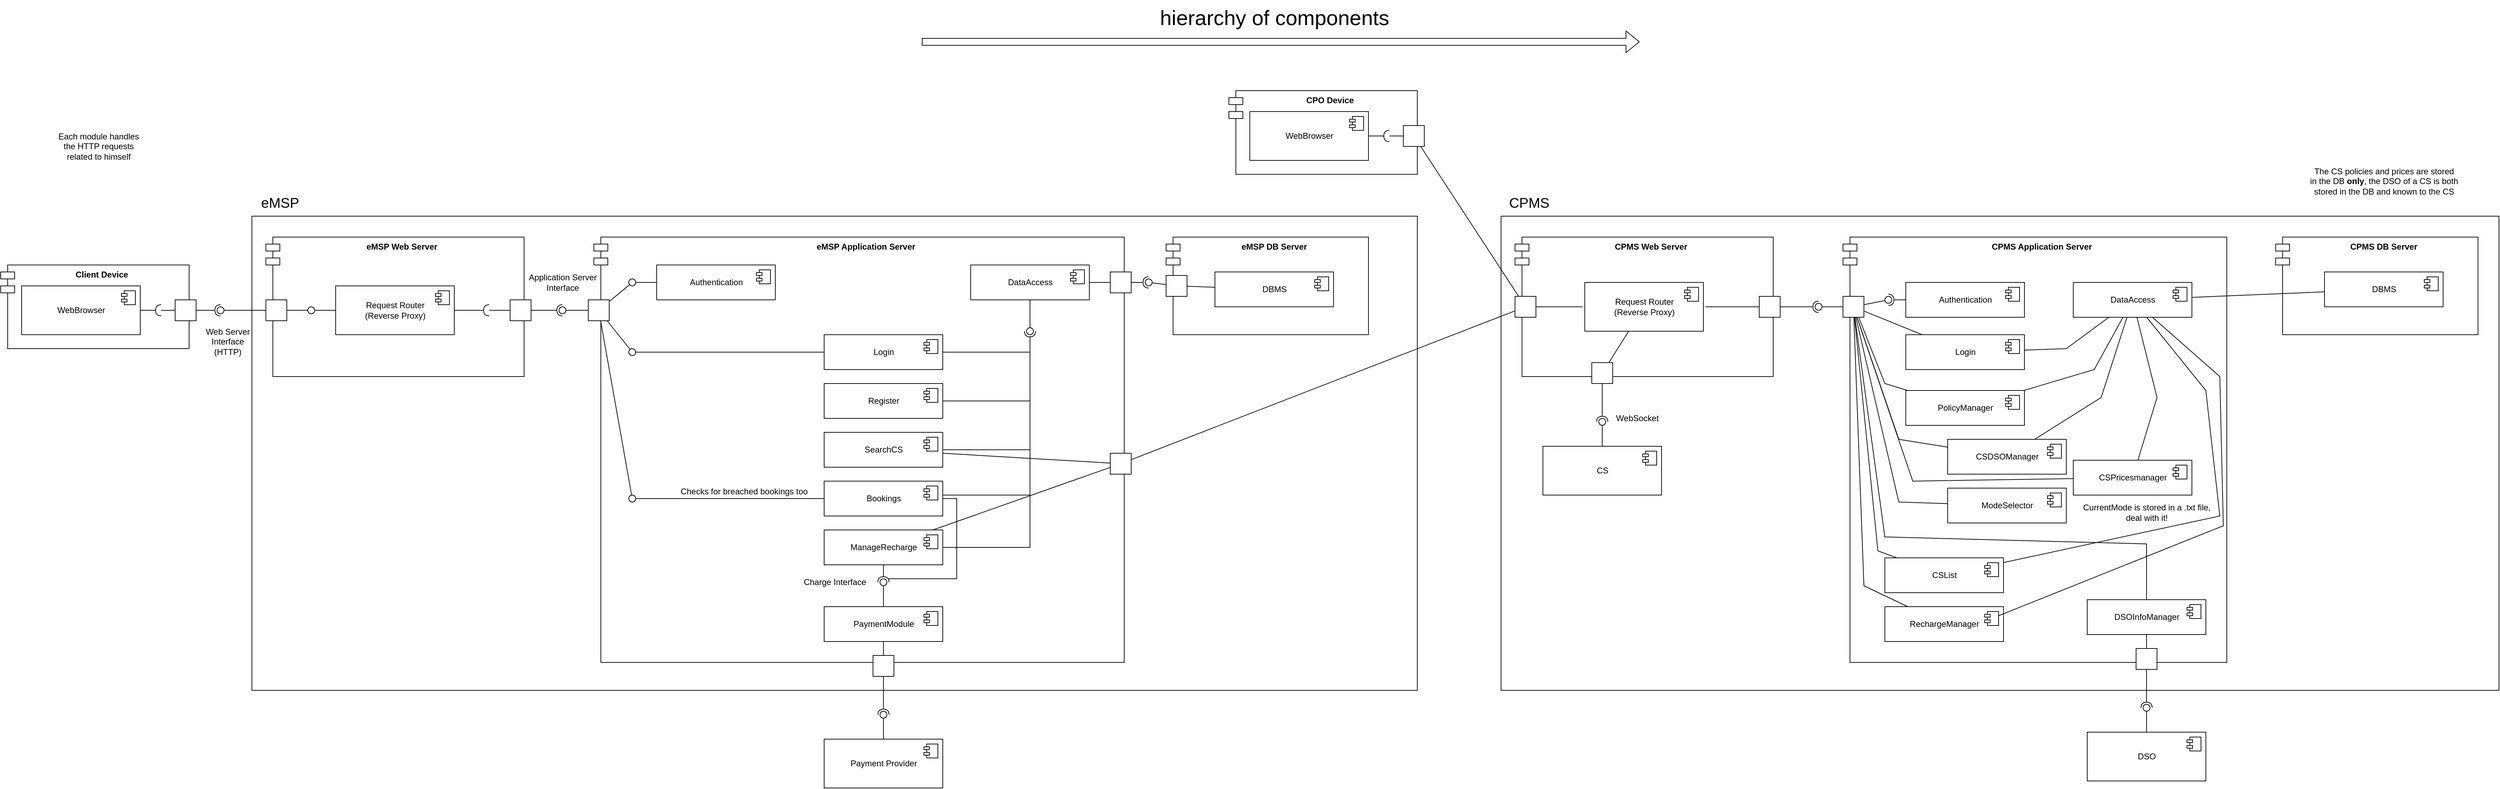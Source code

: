 <mxfile version="20.5.3" type="device"><diagram id="R2lEEEUBdFMjLlhIrx00" name="Page-1"><mxGraphModel dx="5314" dy="4343" grid="1" gridSize="10" guides="1" tooltips="1" connect="1" arrows="1" fold="1" page="1" pageScale="1" pageWidth="1654" pageHeight="1169" math="0" shadow="0" extFonts="Permanent Marker^https://fonts.googleapis.com/css?family=Permanent+Marker"><root><mxCell id="0"/><mxCell id="1" parent="0"/><mxCell id="drErfzKJE85tntGBX4ZN-127" value="Client Device" style="shape=module;align=left;spacingLeft=20;align=center;verticalAlign=top;fontStyle=1" vertex="1" parent="1"><mxGeometry x="-30" y="230" width="270" height="120" as="geometry"/></mxCell><mxCell id="drErfzKJE85tntGBX4ZN-84" value="" style="html=1;fillColor=none;" vertex="1" parent="1"><mxGeometry x="330" y="160" width="1670" height="680" as="geometry"/></mxCell><mxCell id="drErfzKJE85tntGBX4ZN-14" value="eMSP Application Server" style="shape=module;align=left;spacingLeft=20;align=center;verticalAlign=top;fontStyle=1" vertex="1" parent="1"><mxGeometry x="820" y="190" width="760" height="610" as="geometry"/></mxCell><mxCell id="drErfzKJE85tntGBX4ZN-15" value="Authentication" style="html=1;dropTarget=0;" vertex="1" parent="1"><mxGeometry x="910" y="230" width="170" height="50" as="geometry"/></mxCell><mxCell id="drErfzKJE85tntGBX4ZN-16" value="" style="shape=module;jettyWidth=8;jettyHeight=4;" vertex="1" parent="drErfzKJE85tntGBX4ZN-15"><mxGeometry x="1" width="20" height="20" relative="1" as="geometry"><mxPoint x="-27" y="7" as="offset"/></mxGeometry></mxCell><mxCell id="drErfzKJE85tntGBX4ZN-17" value="Login" style="html=1;dropTarget=0;" vertex="1" parent="1"><mxGeometry x="1150" y="330" width="170" height="50" as="geometry"/></mxCell><mxCell id="drErfzKJE85tntGBX4ZN-18" value="" style="shape=module;jettyWidth=8;jettyHeight=4;" vertex="1" parent="drErfzKJE85tntGBX4ZN-17"><mxGeometry x="1" width="20" height="20" relative="1" as="geometry"><mxPoint x="-27" y="7" as="offset"/></mxGeometry></mxCell><mxCell id="drErfzKJE85tntGBX4ZN-144" style="edgeStyle=orthogonalEdgeStyle;rounded=0;orthogonalLoop=1;jettySize=auto;html=1;fontSize=20;endArrow=none;endFill=0;startSize=6;endSize=6;targetPerimeterSpacing=4;" edge="1" parent="1" source="drErfzKJE85tntGBX4ZN-19" target="drErfzKJE85tntGBX4ZN-141"><mxGeometry relative="1" as="geometry"/></mxCell><mxCell id="drErfzKJE85tntGBX4ZN-19" value="Register" style="html=1;dropTarget=0;" vertex="1" parent="1"><mxGeometry x="1150" y="400" width="170" height="50" as="geometry"/></mxCell><mxCell id="drErfzKJE85tntGBX4ZN-20" value="" style="shape=module;jettyWidth=8;jettyHeight=4;" vertex="1" parent="drErfzKJE85tntGBX4ZN-19"><mxGeometry x="1" width="20" height="20" relative="1" as="geometry"><mxPoint x="-27" y="7" as="offset"/></mxGeometry></mxCell><mxCell id="drErfzKJE85tntGBX4ZN-145" style="edgeStyle=orthogonalEdgeStyle;rounded=0;orthogonalLoop=1;jettySize=auto;html=1;fontSize=20;endArrow=none;endFill=0;startSize=6;endSize=6;targetPerimeterSpacing=4;" edge="1" parent="1" source="drErfzKJE85tntGBX4ZN-21" target="drErfzKJE85tntGBX4ZN-141"><mxGeometry relative="1" as="geometry"/></mxCell><mxCell id="drErfzKJE85tntGBX4ZN-233" style="edgeStyle=none;rounded=0;orthogonalLoop=1;jettySize=auto;html=1;fontSize=12;endArrow=none;endFill=0;startSize=6;endSize=6;targetPerimeterSpacing=0;" edge="1" parent="1" source="drErfzKJE85tntGBX4ZN-21" target="drErfzKJE85tntGBX4ZN-232"><mxGeometry relative="1" as="geometry"/></mxCell><mxCell id="drErfzKJE85tntGBX4ZN-21" value="SearchCS" style="html=1;dropTarget=0;" vertex="1" parent="1"><mxGeometry x="1150" y="470" width="170" height="50" as="geometry"/></mxCell><mxCell id="drErfzKJE85tntGBX4ZN-22" value="" style="shape=module;jettyWidth=8;jettyHeight=4;" vertex="1" parent="drErfzKJE85tntGBX4ZN-21"><mxGeometry x="1" width="20" height="20" relative="1" as="geometry"><mxPoint x="-27" y="7" as="offset"/></mxGeometry></mxCell><mxCell id="drErfzKJE85tntGBX4ZN-146" style="edgeStyle=orthogonalEdgeStyle;rounded=0;orthogonalLoop=1;jettySize=auto;html=1;fontSize=20;endArrow=none;endFill=0;startSize=6;endSize=6;targetPerimeterSpacing=4;" edge="1" parent="1" source="drErfzKJE85tntGBX4ZN-23" target="drErfzKJE85tntGBX4ZN-141"><mxGeometry relative="1" as="geometry"><Array as="points"><mxPoint x="1445" y="560"/></Array></mxGeometry></mxCell><mxCell id="drErfzKJE85tntGBX4ZN-23" value="Bookings" style="html=1;dropTarget=0;" vertex="1" parent="1"><mxGeometry x="1150" y="540" width="170" height="50" as="geometry"/></mxCell><mxCell id="drErfzKJE85tntGBX4ZN-24" value="" style="shape=module;jettyWidth=8;jettyHeight=4;" vertex="1" parent="drErfzKJE85tntGBX4ZN-23"><mxGeometry x="1" width="20" height="20" relative="1" as="geometry"><mxPoint x="-27" y="7" as="offset"/></mxGeometry></mxCell><mxCell id="drErfzKJE85tntGBX4ZN-148" style="edgeStyle=orthogonalEdgeStyle;rounded=0;orthogonalLoop=1;jettySize=auto;html=1;fontSize=20;endArrow=none;endFill=0;startSize=6;endSize=6;targetPerimeterSpacing=4;" edge="1" parent="1" source="drErfzKJE85tntGBX4ZN-26" target="drErfzKJE85tntGBX4ZN-141"><mxGeometry relative="1" as="geometry"/></mxCell><mxCell id="drErfzKJE85tntGBX4ZN-234" style="edgeStyle=none;rounded=0;orthogonalLoop=1;jettySize=auto;html=1;fontSize=12;endArrow=none;endFill=0;startSize=6;endSize=6;targetPerimeterSpacing=0;" edge="1" parent="1" source="drErfzKJE85tntGBX4ZN-26" target="drErfzKJE85tntGBX4ZN-232"><mxGeometry relative="1" as="geometry"/></mxCell><mxCell id="drErfzKJE85tntGBX4ZN-26" value="ManageRecharge" style="html=1;dropTarget=0;" vertex="1" parent="1"><mxGeometry x="1150" y="610" width="170" height="50" as="geometry"/></mxCell><mxCell id="drErfzKJE85tntGBX4ZN-27" value="" style="shape=module;jettyWidth=8;jettyHeight=4;" vertex="1" parent="drErfzKJE85tntGBX4ZN-26"><mxGeometry x="1" width="20" height="20" relative="1" as="geometry"><mxPoint x="-27" y="7" as="offset"/></mxGeometry></mxCell><mxCell id="drErfzKJE85tntGBX4ZN-28" value="WebBrowser" style="html=1;dropTarget=0;" vertex="1" parent="1"><mxGeometry y="260" width="170" height="70" as="geometry"/></mxCell><mxCell id="drErfzKJE85tntGBX4ZN-29" value="" style="shape=module;jettyWidth=8;jettyHeight=4;" vertex="1" parent="drErfzKJE85tntGBX4ZN-28"><mxGeometry x="1" width="20" height="20" relative="1" as="geometry"><mxPoint x="-27" y="7" as="offset"/></mxGeometry></mxCell><mxCell id="drErfzKJE85tntGBX4ZN-30" value="&lt;div&gt;Each module handles&lt;/div&gt;&lt;div&gt;the HTTP requests&lt;/div&gt;&lt;div&gt;related to himself&lt;br&gt;&lt;/div&gt;" style="text;html=1;align=center;verticalAlign=middle;resizable=0;points=[];autosize=1;strokeColor=none;fillColor=none;" vertex="1" parent="1"><mxGeometry x="40" y="30" width="140" height="60" as="geometry"/></mxCell><mxCell id="drErfzKJE85tntGBX4ZN-44" value="eMSP Web Server" style="shape=module;align=left;spacingLeft=20;align=center;verticalAlign=top;fontStyle=1" vertex="1" parent="1"><mxGeometry x="350" y="190" width="370" height="200" as="geometry"/></mxCell><mxCell id="drErfzKJE85tntGBX4ZN-45" value="Request Router&lt;br&gt;(Reverse Proxy)" style="html=1;dropTarget=0;" vertex="1" parent="1"><mxGeometry x="450" y="260" width="170" height="70" as="geometry"/></mxCell><mxCell id="drErfzKJE85tntGBX4ZN-46" value="" style="shape=module;jettyWidth=8;jettyHeight=4;" vertex="1" parent="drErfzKJE85tntGBX4ZN-45"><mxGeometry x="1" width="20" height="20" relative="1" as="geometry"><mxPoint x="-27" y="7" as="offset"/></mxGeometry></mxCell><mxCell id="drErfzKJE85tntGBX4ZN-47" value="" style="rounded=0;orthogonalLoop=1;jettySize=auto;html=1;endArrow=none;endFill=0;sketch=0;sourcePerimeterSpacing=0;targetPerimeterSpacing=0;" edge="1" target="drErfzKJE85tntGBX4ZN-49" parent="1" source="drErfzKJE85tntGBX4ZN-50"><mxGeometry relative="1" as="geometry"><mxPoint x="210" y="500" as="sourcePoint"/></mxGeometry></mxCell><mxCell id="drErfzKJE85tntGBX4ZN-48" value="" style="rounded=0;orthogonalLoop=1;jettySize=auto;html=1;endArrow=halfCircle;endFill=0;entryX=0.5;entryY=0.5;endSize=6;strokeWidth=1;sketch=0;startArrow=none;" edge="1" target="drErfzKJE85tntGBX4ZN-49" parent="1" source="drErfzKJE85tntGBX4ZN-128"><mxGeometry relative="1" as="geometry"><mxPoint x="670" y="555" as="sourcePoint"/></mxGeometry></mxCell><mxCell id="drErfzKJE85tntGBX4ZN-49" value="" style="ellipse;whiteSpace=wrap;html=1;align=center;aspect=fixed;resizable=0;points=[];outlineConnect=0;sketch=0;" vertex="1" parent="1"><mxGeometry x="280" y="290" width="10" height="10" as="geometry"/></mxCell><mxCell id="drErfzKJE85tntGBX4ZN-201" style="edgeStyle=none;rounded=0;orthogonalLoop=1;jettySize=auto;html=1;fontSize=20;endArrow=none;endFill=0;startSize=6;endSize=6;targetPerimeterSpacing=0;" edge="1" parent="1" source="drErfzKJE85tntGBX4ZN-50" target="drErfzKJE85tntGBX4ZN-199"><mxGeometry relative="1" as="geometry"/></mxCell><mxCell id="drErfzKJE85tntGBX4ZN-50" value="" style="fontStyle=0;labelPosition=right;verticalLabelPosition=middle;align=left;verticalAlign=middle;spacingLeft=2;" vertex="1" parent="1"><mxGeometry x="350" y="280" width="30" height="30" as="geometry"/></mxCell><mxCell id="drErfzKJE85tntGBX4ZN-57" value="" style="rounded=0;orthogonalLoop=1;jettySize=auto;html=1;endArrow=none;endFill=0;sketch=0;targetPerimeterSpacing=0;startArrow=none;" edge="1" target="drErfzKJE85tntGBX4ZN-59" parent="1" source="drErfzKJE85tntGBX4ZN-15"><mxGeometry relative="1" as="geometry"><mxPoint x="780" y="290" as="sourcePoint"/></mxGeometry></mxCell><mxCell id="drErfzKJE85tntGBX4ZN-59" value="" style="ellipse;whiteSpace=wrap;html=1;align=center;aspect=fixed;resizable=0;points=[];outlineConnect=0;sketch=0;" vertex="1" parent="1"><mxGeometry x="870" y="250" width="10" height="10" as="geometry"/></mxCell><mxCell id="drErfzKJE85tntGBX4ZN-188" style="rounded=0;orthogonalLoop=1;jettySize=auto;html=1;fontSize=20;endArrow=none;endFill=0;startSize=6;endSize=6;targetPerimeterSpacing=0;" edge="1" parent="1" source="drErfzKJE85tntGBX4ZN-60" target="drErfzKJE85tntGBX4ZN-59"><mxGeometry relative="1" as="geometry"/></mxCell><mxCell id="drErfzKJE85tntGBX4ZN-189" style="edgeStyle=none;rounded=0;orthogonalLoop=1;jettySize=auto;html=1;fontSize=20;endArrow=none;endFill=0;startSize=6;endSize=6;targetPerimeterSpacing=0;" edge="1" parent="1" source="drErfzKJE85tntGBX4ZN-60" target="drErfzKJE85tntGBX4ZN-65"><mxGeometry relative="1" as="geometry"/></mxCell><mxCell id="drErfzKJE85tntGBX4ZN-190" style="edgeStyle=none;rounded=0;orthogonalLoop=1;jettySize=auto;html=1;fontSize=20;endArrow=none;endFill=0;startSize=6;endSize=6;targetPerimeterSpacing=0;" edge="1" parent="1" source="drErfzKJE85tntGBX4ZN-60" target="drErfzKJE85tntGBX4ZN-68"><mxGeometry relative="1" as="geometry"/></mxCell><mxCell id="drErfzKJE85tntGBX4ZN-60" value="" style="fontStyle=0;labelPosition=right;verticalLabelPosition=middle;align=left;verticalAlign=middle;spacingLeft=2;" vertex="1" parent="1"><mxGeometry x="812" y="280" width="30" height="30" as="geometry"/></mxCell><mxCell id="drErfzKJE85tntGBX4ZN-63" value="" style="rounded=0;orthogonalLoop=1;jettySize=auto;html=1;endArrow=none;endFill=0;sketch=0;sourcePerimeterSpacing=0;targetPerimeterSpacing=0;" edge="1" target="drErfzKJE85tntGBX4ZN-65" parent="1" source="drErfzKJE85tntGBX4ZN-17"><mxGeometry relative="1" as="geometry"><mxPoint x="585" y="123.361" as="sourcePoint"/></mxGeometry></mxCell><mxCell id="drErfzKJE85tntGBX4ZN-65" value="" style="ellipse;whiteSpace=wrap;html=1;align=center;aspect=fixed;resizable=0;points=[];outlineConnect=0;sketch=0;" vertex="1" parent="1"><mxGeometry x="870" y="350" width="10" height="10" as="geometry"/></mxCell><mxCell id="drErfzKJE85tntGBX4ZN-66" value="" style="rounded=0;orthogonalLoop=1;jettySize=auto;html=1;endArrow=none;endFill=0;sketch=0;sourcePerimeterSpacing=0;targetPerimeterSpacing=0;" edge="1" target="drErfzKJE85tntGBX4ZN-68" parent="1" source="drErfzKJE85tntGBX4ZN-23"><mxGeometry relative="1" as="geometry"><mxPoint x="930" y="485" as="sourcePoint"/></mxGeometry></mxCell><mxCell id="drErfzKJE85tntGBX4ZN-68" value="" style="ellipse;whiteSpace=wrap;html=1;align=center;aspect=fixed;resizable=0;points=[];outlineConnect=0;sketch=0;" vertex="1" parent="1"><mxGeometry x="870" y="560" width="10" height="10" as="geometry"/></mxCell><mxCell id="drErfzKJE85tntGBX4ZN-197" style="edgeStyle=none;rounded=0;orthogonalLoop=1;jettySize=auto;html=1;fontSize=20;endArrow=none;endFill=0;startSize=6;endSize=6;targetPerimeterSpacing=0;" edge="1" parent="1" source="drErfzKJE85tntGBX4ZN-70"><mxGeometry relative="1" as="geometry"><mxPoint x="670" y="295" as="targetPoint"/></mxGeometry></mxCell><mxCell id="drErfzKJE85tntGBX4ZN-70" value="" style="fontStyle=0;labelPosition=right;verticalLabelPosition=middle;align=left;verticalAlign=middle;spacingLeft=2;" vertex="1" parent="1"><mxGeometry x="700" y="280" width="30" height="30" as="geometry"/></mxCell><mxCell id="drErfzKJE85tntGBX4ZN-72" value="" style="rounded=0;orthogonalLoop=1;jettySize=auto;html=1;endArrow=none;endFill=0;sketch=0;sourcePerimeterSpacing=0;targetPerimeterSpacing=0;" edge="1" target="drErfzKJE85tntGBX4ZN-74" parent="1" source="drErfzKJE85tntGBX4ZN-60"><mxGeometry relative="1" as="geometry"><mxPoint x="730" y="435" as="sourcePoint"/></mxGeometry></mxCell><mxCell id="drErfzKJE85tntGBX4ZN-73" value="" style="rounded=0;orthogonalLoop=1;jettySize=auto;html=1;endArrow=halfCircle;endFill=0;entryX=0.5;entryY=0.5;endSize=6;strokeWidth=1;sketch=0;" edge="1" target="drErfzKJE85tntGBX4ZN-74" parent="1" source="drErfzKJE85tntGBX4ZN-70"><mxGeometry relative="1" as="geometry"><mxPoint x="280" y="530" as="sourcePoint"/></mxGeometry></mxCell><mxCell id="drErfzKJE85tntGBX4ZN-74" value="" style="ellipse;whiteSpace=wrap;html=1;align=center;aspect=fixed;resizable=0;points=[];outlineConnect=0;sketch=0;" vertex="1" parent="1"><mxGeometry x="770" y="290" width="10" height="10" as="geometry"/></mxCell><mxCell id="drErfzKJE85tntGBX4ZN-75" value="&lt;div&gt;Web Server&lt;/div&gt;&lt;div&gt;Interface&lt;/div&gt;&lt;div&gt;(HTTP)&lt;/div&gt;" style="text;html=1;align=center;verticalAlign=middle;resizable=0;points=[];autosize=1;strokeColor=none;fillColor=none;" vertex="1" parent="1"><mxGeometry x="250" y="310" width="90" height="60" as="geometry"/></mxCell><mxCell id="drErfzKJE85tntGBX4ZN-76" value="&lt;div&gt;Application Server&lt;/div&gt;&lt;div&gt;Interface&lt;br&gt;&lt;/div&gt;" style="text;html=1;align=center;verticalAlign=middle;resizable=0;points=[];autosize=1;strokeColor=none;fillColor=none;" vertex="1" parent="1"><mxGeometry x="715" y="235" width="120" height="40" as="geometry"/></mxCell><mxCell id="drErfzKJE85tntGBX4ZN-93" style="edgeStyle=orthogonalEdgeStyle;rounded=0;orthogonalLoop=1;jettySize=auto;html=1;fontSize=12;endArrow=none;endFill=0;" edge="1" parent="1" source="drErfzKJE85tntGBX4ZN-78" target="drErfzKJE85tntGBX4ZN-92"><mxGeometry relative="1" as="geometry"/></mxCell><mxCell id="drErfzKJE85tntGBX4ZN-78" value="PaymentModule" style="html=1;dropTarget=0;" vertex="1" parent="1"><mxGeometry x="1150" y="720" width="170" height="50" as="geometry"/></mxCell><mxCell id="drErfzKJE85tntGBX4ZN-79" value="" style="shape=module;jettyWidth=8;jettyHeight=4;" vertex="1" parent="drErfzKJE85tntGBX4ZN-78"><mxGeometry x="1" width="20" height="20" relative="1" as="geometry"><mxPoint x="-27" y="7" as="offset"/></mxGeometry></mxCell><mxCell id="drErfzKJE85tntGBX4ZN-86" value="&lt;font style=&quot;font-size: 20px;&quot;&gt;eMSP&lt;/font&gt;" style="text;html=1;align=center;verticalAlign=middle;resizable=0;points=[];autosize=1;strokeColor=none;fillColor=none;" vertex="1" parent="1"><mxGeometry x="330" y="120" width="80" height="40" as="geometry"/></mxCell><mxCell id="drErfzKJE85tntGBX4ZN-91" value="Charge Interface" style="text;html=1;align=center;verticalAlign=middle;resizable=0;points=[];autosize=1;strokeColor=none;fillColor=none;fontSize=12;" vertex="1" parent="1"><mxGeometry x="1110" y="670" width="110" height="30" as="geometry"/></mxCell><mxCell id="drErfzKJE85tntGBX4ZN-92" value="" style="fontStyle=0;labelPosition=right;verticalLabelPosition=middle;align=left;verticalAlign=middle;spacingLeft=2;" vertex="1" parent="1"><mxGeometry x="1220" y="790" width="30" height="30" as="geometry"/></mxCell><mxCell id="drErfzKJE85tntGBX4ZN-94" value="Payment Provider" style="html=1;dropTarget=0;" vertex="1" parent="1"><mxGeometry x="1150" y="910" width="170" height="70" as="geometry"/></mxCell><mxCell id="drErfzKJE85tntGBX4ZN-95" value="" style="shape=module;jettyWidth=8;jettyHeight=4;" vertex="1" parent="drErfzKJE85tntGBX4ZN-94"><mxGeometry x="1" width="20" height="20" relative="1" as="geometry"><mxPoint x="-27" y="7" as="offset"/></mxGeometry></mxCell><mxCell id="drErfzKJE85tntGBX4ZN-96" value="" style="rounded=0;orthogonalLoop=1;jettySize=auto;html=1;endArrow=none;endFill=0;sketch=0;sourcePerimeterSpacing=0;targetPerimeterSpacing=0;fontSize=12;" edge="1" target="drErfzKJE85tntGBX4ZN-98" parent="1" source="drErfzKJE85tntGBX4ZN-94"><mxGeometry relative="1" as="geometry"><mxPoint x="1030" y="1065" as="sourcePoint"/></mxGeometry></mxCell><mxCell id="drErfzKJE85tntGBX4ZN-97" value="" style="rounded=0;orthogonalLoop=1;jettySize=auto;html=1;endArrow=halfCircle;endFill=0;entryX=0.5;entryY=0.5;endSize=6;strokeWidth=1;sketch=0;fontSize=12;" edge="1" target="drErfzKJE85tntGBX4ZN-98" parent="1" source="drErfzKJE85tntGBX4ZN-92"><mxGeometry relative="1" as="geometry"><mxPoint x="1490" y="920" as="sourcePoint"/></mxGeometry></mxCell><mxCell id="drErfzKJE85tntGBX4ZN-98" value="" style="ellipse;whiteSpace=wrap;html=1;align=center;aspect=fixed;resizable=0;points=[];outlineConnect=0;sketch=0;fontSize=12;fillColor=none;" vertex="1" parent="1"><mxGeometry x="1230" y="870" width="10" height="10" as="geometry"/></mxCell><mxCell id="drErfzKJE85tntGBX4ZN-101" value="Checks for breached bookings too" style="text;html=1;align=center;verticalAlign=middle;resizable=0;points=[];autosize=1;strokeColor=none;fillColor=none;fontSize=12;" vertex="1" parent="1"><mxGeometry x="930" y="540" width="210" height="30" as="geometry"/></mxCell><mxCell id="drErfzKJE85tntGBX4ZN-105" value="" style="rounded=0;orthogonalLoop=1;jettySize=auto;html=1;endArrow=none;endFill=0;sketch=0;sourcePerimeterSpacing=0;targetPerimeterSpacing=0;fontSize=12;" edge="1" target="drErfzKJE85tntGBX4ZN-107" parent="1" source="drErfzKJE85tntGBX4ZN-78"><mxGeometry relative="1" as="geometry"><mxPoint x="900" y="665" as="sourcePoint"/></mxGeometry></mxCell><mxCell id="drErfzKJE85tntGBX4ZN-106" value="" style="rounded=0;orthogonalLoop=1;jettySize=auto;html=1;endArrow=halfCircle;endFill=0;entryX=0.5;entryY=0.5;endSize=6;strokeWidth=1;sketch=0;fontSize=12;" edge="1" target="drErfzKJE85tntGBX4ZN-107" parent="1" source="drErfzKJE85tntGBX4ZN-26"><mxGeometry relative="1" as="geometry"><mxPoint x="940" y="665" as="sourcePoint"/></mxGeometry></mxCell><mxCell id="drErfzKJE85tntGBX4ZN-107" value="" style="ellipse;whiteSpace=wrap;html=1;align=center;aspect=fixed;resizable=0;points=[];outlineConnect=0;sketch=0;fontSize=12;fillColor=none;" vertex="1" parent="1"><mxGeometry x="1230" y="680" width="10" height="10" as="geometry"/></mxCell><mxCell id="drErfzKJE85tntGBX4ZN-109" value="" style="rounded=0;orthogonalLoop=1;jettySize=auto;html=1;endArrow=none;endFill=0;endSize=6;strokeWidth=1;sketch=0;fontSize=12;edgeStyle=orthogonalEdgeStyle;targetPerimeterSpacing=3;" edge="1" parent="1" source="drErfzKJE85tntGBX4ZN-23" target="drErfzKJE85tntGBX4ZN-107"><mxGeometry relative="1" as="geometry"><mxPoint x="1245" y="670" as="sourcePoint"/><mxPoint x="1267" y="686" as="targetPoint"/><Array as="points"><mxPoint x="1340" y="565"/><mxPoint x="1340" y="680"/></Array></mxGeometry></mxCell><mxCell id="drErfzKJE85tntGBX4ZN-110" value="" style="html=1;fillColor=none;" vertex="1" parent="1"><mxGeometry x="2120" y="160" width="1430" height="680" as="geometry"/></mxCell><mxCell id="drErfzKJE85tntGBX4ZN-111" value="CPMS Application Server" style="shape=module;align=left;spacingLeft=20;align=center;verticalAlign=top;fontStyle=1" vertex="1" parent="1"><mxGeometry x="2610" y="190" width="550" height="610" as="geometry"/></mxCell><mxCell id="drErfzKJE85tntGBX4ZN-112" value="CPMS Web Server" style="shape=module;align=left;spacingLeft=20;align=center;verticalAlign=top;fontStyle=1" vertex="1" parent="1"><mxGeometry x="2140" y="190" width="370" height="200" as="geometry"/></mxCell><mxCell id="drErfzKJE85tntGBX4ZN-113" value="&lt;font style=&quot;font-size: 20px;&quot;&gt;CPMS&lt;/font&gt;" style="text;html=1;align=center;verticalAlign=middle;resizable=0;points=[];autosize=1;strokeColor=none;fillColor=none;" vertex="1" parent="1"><mxGeometry x="2120" y="120" width="80" height="40" as="geometry"/></mxCell><mxCell id="drErfzKJE85tntGBX4ZN-116" value="eMSP DB Server" style="shape=module;align=left;spacingLeft=20;align=center;verticalAlign=top;fontStyle=1" vertex="1" parent="1"><mxGeometry x="1640" y="190" width="290" height="140" as="geometry"/></mxCell><mxCell id="drErfzKJE85tntGBX4ZN-123" style="rounded=0;orthogonalLoop=1;jettySize=auto;html=1;fontSize=20;endArrow=none;endFill=0;" edge="1" parent="1" source="drErfzKJE85tntGBX4ZN-117" target="drErfzKJE85tntGBX4ZN-122"><mxGeometry relative="1" as="geometry"/></mxCell><mxCell id="drErfzKJE85tntGBX4ZN-117" value="DBMS" style="html=1;dropTarget=0;" vertex="1" parent="1"><mxGeometry x="1710" y="240" width="170" height="50" as="geometry"/></mxCell><mxCell id="drErfzKJE85tntGBX4ZN-118" value="" style="shape=module;jettyWidth=8;jettyHeight=4;" vertex="1" parent="drErfzKJE85tntGBX4ZN-117"><mxGeometry x="1" width="20" height="20" relative="1" as="geometry"><mxPoint x="-27" y="7" as="offset"/></mxGeometry></mxCell><mxCell id="drErfzKJE85tntGBX4ZN-130" style="edgeStyle=none;rounded=0;orthogonalLoop=1;jettySize=auto;html=1;fontSize=20;endArrow=none;endFill=0;" edge="1" parent="1" source="drErfzKJE85tntGBX4ZN-119" target="drErfzKJE85tntGBX4ZN-121"><mxGeometry relative="1" as="geometry"/></mxCell><mxCell id="drErfzKJE85tntGBX4ZN-119" value="DataAccess" style="html=1;dropTarget=0;" vertex="1" parent="1"><mxGeometry x="1360" y="230" width="170" height="50" as="geometry"/></mxCell><mxCell id="drErfzKJE85tntGBX4ZN-120" value="" style="shape=module;jettyWidth=8;jettyHeight=4;" vertex="1" parent="drErfzKJE85tntGBX4ZN-119"><mxGeometry x="1" width="20" height="20" relative="1" as="geometry"><mxPoint x="-27" y="7" as="offset"/></mxGeometry></mxCell><mxCell id="drErfzKJE85tntGBX4ZN-121" value="" style="fontStyle=0;labelPosition=right;verticalLabelPosition=middle;align=left;verticalAlign=middle;spacingLeft=2;" vertex="1" parent="1"><mxGeometry x="1560" y="240" width="30" height="30" as="geometry"/></mxCell><mxCell id="drErfzKJE85tntGBX4ZN-122" value="" style="fontStyle=0;labelPosition=right;verticalLabelPosition=middle;align=left;verticalAlign=middle;spacingLeft=2;" vertex="1" parent="1"><mxGeometry x="1640" y="245" width="30" height="30" as="geometry"/></mxCell><mxCell id="drErfzKJE85tntGBX4ZN-124" value="" style="rounded=0;orthogonalLoop=1;jettySize=auto;html=1;endArrow=none;endFill=0;sketch=0;sourcePerimeterSpacing=0;targetPerimeterSpacing=0;fontSize=20;" edge="1" target="drErfzKJE85tntGBX4ZN-126" parent="1" source="drErfzKJE85tntGBX4ZN-122"><mxGeometry relative="1" as="geometry"><mxPoint x="1570" y="375" as="sourcePoint"/></mxGeometry></mxCell><mxCell id="drErfzKJE85tntGBX4ZN-125" value="" style="rounded=0;orthogonalLoop=1;jettySize=auto;html=1;endArrow=halfCircle;endFill=0;entryX=0.5;entryY=0.5;endSize=6;strokeWidth=1;sketch=0;fontSize=20;" edge="1" target="drErfzKJE85tntGBX4ZN-126" parent="1" source="drErfzKJE85tntGBX4ZN-121"><mxGeometry relative="1" as="geometry"><mxPoint x="1610" y="375" as="sourcePoint"/></mxGeometry></mxCell><mxCell id="drErfzKJE85tntGBX4ZN-126" value="" style="ellipse;whiteSpace=wrap;html=1;align=center;aspect=fixed;resizable=0;points=[];outlineConnect=0;sketch=0;fontSize=20;fillColor=none;" vertex="1" parent="1"><mxGeometry x="1610" y="250" width="10" height="10" as="geometry"/></mxCell><mxCell id="drErfzKJE85tntGBX4ZN-128" value="" style="fontStyle=0;labelPosition=right;verticalLabelPosition=middle;align=left;verticalAlign=middle;spacingLeft=2;" vertex="1" parent="1"><mxGeometry x="220" y="280" width="30" height="30" as="geometry"/></mxCell><mxCell id="drErfzKJE85tntGBX4ZN-129" value="" style="rounded=0;orthogonalLoop=1;jettySize=auto;html=1;endArrow=none;endFill=0;endSize=6;strokeWidth=1;sketch=0;startArrow=none;" edge="1" parent="1" target="drErfzKJE85tntGBX4ZN-128"><mxGeometry relative="1" as="geometry"><mxPoint x="200" y="295" as="sourcePoint"/><mxPoint x="255" y="295" as="targetPoint"/></mxGeometry></mxCell><mxCell id="drErfzKJE85tntGBX4ZN-139" value="" style="rounded=0;orthogonalLoop=1;jettySize=auto;html=1;endArrow=none;endFill=0;sketch=0;sourcePerimeterSpacing=0;targetPerimeterSpacing=0;fontSize=20;startSize=6;endSize=6;" edge="1" target="drErfzKJE85tntGBX4ZN-141" parent="1" source="drErfzKJE85tntGBX4ZN-119"><mxGeometry relative="1" as="geometry"><mxPoint x="1360" y="120" as="sourcePoint"/></mxGeometry></mxCell><mxCell id="drErfzKJE85tntGBX4ZN-140" value="" style="rounded=0;orthogonalLoop=1;jettySize=auto;html=1;endArrow=halfCircle;endFill=0;entryX=0.5;entryY=0.5;endSize=6;strokeWidth=1;sketch=0;fontSize=20;edgeStyle=orthogonalEdgeStyle;" edge="1" target="drErfzKJE85tntGBX4ZN-141" parent="1" source="drErfzKJE85tntGBX4ZN-17"><mxGeometry relative="1" as="geometry"><mxPoint x="1370" y="335" as="sourcePoint"/><Array as="points"><mxPoint x="1445" y="355"/></Array></mxGeometry></mxCell><mxCell id="drErfzKJE85tntGBX4ZN-141" value="" style="ellipse;whiteSpace=wrap;html=1;align=center;aspect=fixed;resizable=0;points=[];outlineConnect=0;sketch=0;fontSize=20;fillColor=none;" vertex="1" parent="1"><mxGeometry x="1440" y="320" width="10" height="10" as="geometry"/></mxCell><mxCell id="drErfzKJE85tntGBX4ZN-149" value="CPMS DB Server" style="shape=module;align=left;spacingLeft=20;align=center;verticalAlign=top;fontStyle=1" vertex="1" parent="1"><mxGeometry x="3230" y="190" width="290" height="140" as="geometry"/></mxCell><mxCell id="drErfzKJE85tntGBX4ZN-150" value="DBMS" style="html=1;dropTarget=0;" vertex="1" parent="1"><mxGeometry x="3300" y="240" width="170" height="50" as="geometry"/></mxCell><mxCell id="drErfzKJE85tntGBX4ZN-151" value="" style="shape=module;jettyWidth=8;jettyHeight=4;" vertex="1" parent="drErfzKJE85tntGBX4ZN-150"><mxGeometry x="1" width="20" height="20" relative="1" as="geometry"><mxPoint x="-27" y="7" as="offset"/></mxGeometry></mxCell><mxCell id="drErfzKJE85tntGBX4ZN-152" value="Request Router&lt;br&gt;(Reverse Proxy)" style="html=1;dropTarget=0;" vertex="1" parent="1"><mxGeometry x="2240" y="255" width="170" height="70" as="geometry"/></mxCell><mxCell id="drErfzKJE85tntGBX4ZN-153" value="" style="shape=module;jettyWidth=8;jettyHeight=4;" vertex="1" parent="drErfzKJE85tntGBX4ZN-152"><mxGeometry x="1" width="20" height="20" relative="1" as="geometry"><mxPoint x="-27" y="7" as="offset"/></mxGeometry></mxCell><mxCell id="drErfzKJE85tntGBX4ZN-172" style="edgeStyle=orthogonalEdgeStyle;rounded=0;orthogonalLoop=1;jettySize=auto;html=1;fontSize=20;endArrow=none;endFill=0;startSize=6;endSize=6;targetPerimeterSpacing=3;" edge="1" parent="1" source="drErfzKJE85tntGBX4ZN-154" target="drErfzKJE85tntGBX4ZN-152"><mxGeometry relative="1" as="geometry"/></mxCell><mxCell id="drErfzKJE85tntGBX4ZN-154" value="" style="fontStyle=0;labelPosition=right;verticalLabelPosition=middle;align=left;verticalAlign=middle;spacingLeft=2;" vertex="1" parent="1"><mxGeometry x="2140" y="275" width="30" height="30" as="geometry"/></mxCell><mxCell id="drErfzKJE85tntGBX4ZN-174" style="edgeStyle=orthogonalEdgeStyle;rounded=0;orthogonalLoop=1;jettySize=auto;html=1;fontSize=20;endArrow=none;endFill=0;startSize=6;endSize=6;targetPerimeterSpacing=3;" edge="1" parent="1" source="drErfzKJE85tntGBX4ZN-155" target="drErfzKJE85tntGBX4ZN-152"><mxGeometry relative="1" as="geometry"/></mxCell><mxCell id="drErfzKJE85tntGBX4ZN-155" value="" style="fontStyle=0;labelPosition=right;verticalLabelPosition=middle;align=left;verticalAlign=middle;spacingLeft=2;" vertex="1" parent="1"><mxGeometry x="2490" y="275" width="30" height="30" as="geometry"/></mxCell><mxCell id="drErfzKJE85tntGBX4ZN-202" style="edgeStyle=none;rounded=0;orthogonalLoop=1;jettySize=auto;html=1;fontSize=20;endArrow=none;endFill=0;startSize=6;endSize=6;targetPerimeterSpacing=0;" edge="1" parent="1" source="drErfzKJE85tntGBX4ZN-156" target="drErfzKJE85tntGBX4ZN-170"><mxGeometry relative="1" as="geometry"/></mxCell><mxCell id="drErfzKJE85tntGBX4ZN-156" value="" style="fontStyle=0;labelPosition=right;verticalLabelPosition=middle;align=left;verticalAlign=middle;spacingLeft=2;" vertex="1" parent="1"><mxGeometry x="3030" y="780" width="30" height="30" as="geometry"/></mxCell><mxCell id="drErfzKJE85tntGBX4ZN-157" value="DSO" style="html=1;dropTarget=0;" vertex="1" parent="1"><mxGeometry x="2960" y="900" width="170" height="70" as="geometry"/></mxCell><mxCell id="drErfzKJE85tntGBX4ZN-158" value="" style="shape=module;jettyWidth=8;jettyHeight=4;" vertex="1" parent="drErfzKJE85tntGBX4ZN-157"><mxGeometry x="1" width="20" height="20" relative="1" as="geometry"><mxPoint x="-27" y="7" as="offset"/></mxGeometry></mxCell><mxCell id="drErfzKJE85tntGBX4ZN-159" value="" style="rounded=0;orthogonalLoop=1;jettySize=auto;html=1;endArrow=none;endFill=0;sketch=0;sourcePerimeterSpacing=0;targetPerimeterSpacing=0;fontSize=12;" edge="1" parent="1" source="drErfzKJE85tntGBX4ZN-157" target="drErfzKJE85tntGBX4ZN-161"><mxGeometry relative="1" as="geometry"><mxPoint x="2840" y="1055" as="sourcePoint"/></mxGeometry></mxCell><mxCell id="drErfzKJE85tntGBX4ZN-160" value="" style="rounded=0;orthogonalLoop=1;jettySize=auto;html=1;endArrow=halfCircle;endFill=0;entryX=0.5;entryY=0.5;endSize=6;strokeWidth=1;sketch=0;fontSize=12;" edge="1" parent="1" source="drErfzKJE85tntGBX4ZN-156" target="drErfzKJE85tntGBX4ZN-161"><mxGeometry relative="1" as="geometry"><mxPoint x="3300" y="910" as="sourcePoint"/></mxGeometry></mxCell><mxCell id="drErfzKJE85tntGBX4ZN-161" value="" style="ellipse;whiteSpace=wrap;html=1;align=center;aspect=fixed;resizable=0;points=[];outlineConnect=0;sketch=0;fontSize=12;fillColor=none;" vertex="1" parent="1"><mxGeometry x="3040" y="860" width="10" height="10" as="geometry"/></mxCell><mxCell id="drErfzKJE85tntGBX4ZN-204" style="edgeStyle=none;rounded=0;orthogonalLoop=1;jettySize=auto;html=1;fontSize=20;endArrow=none;endFill=0;startSize=6;endSize=6;targetPerimeterSpacing=0;" edge="1" parent="1" source="drErfzKJE85tntGBX4ZN-162" target="drErfzKJE85tntGBX4ZN-152"><mxGeometry relative="1" as="geometry"/></mxCell><mxCell id="drErfzKJE85tntGBX4ZN-162" value="" style="fontStyle=0;labelPosition=right;verticalLabelPosition=middle;align=left;verticalAlign=middle;spacingLeft=2;" vertex="1" parent="1"><mxGeometry x="2250" y="370" width="30" height="30" as="geometry"/></mxCell><mxCell id="drErfzKJE85tntGBX4ZN-163" value="CS" style="html=1;dropTarget=0;" vertex="1" parent="1"><mxGeometry x="2180" y="490" width="170" height="70" as="geometry"/></mxCell><mxCell id="drErfzKJE85tntGBX4ZN-164" value="" style="shape=module;jettyWidth=8;jettyHeight=4;" vertex="1" parent="drErfzKJE85tntGBX4ZN-163"><mxGeometry x="1" width="20" height="20" relative="1" as="geometry"><mxPoint x="-27" y="7" as="offset"/></mxGeometry></mxCell><mxCell id="drErfzKJE85tntGBX4ZN-165" value="" style="rounded=0;orthogonalLoop=1;jettySize=auto;html=1;endArrow=none;endFill=0;sketch=0;sourcePerimeterSpacing=0;targetPerimeterSpacing=0;fontSize=12;" edge="1" parent="1" source="drErfzKJE85tntGBX4ZN-163" target="drErfzKJE85tntGBX4ZN-167"><mxGeometry relative="1" as="geometry"><mxPoint x="2060" y="645" as="sourcePoint"/></mxGeometry></mxCell><mxCell id="drErfzKJE85tntGBX4ZN-166" value="" style="rounded=0;orthogonalLoop=1;jettySize=auto;html=1;endArrow=halfCircle;endFill=0;entryX=0.5;entryY=0.5;endSize=6;strokeWidth=1;sketch=0;fontSize=12;" edge="1" parent="1" source="drErfzKJE85tntGBX4ZN-162" target="drErfzKJE85tntGBX4ZN-167"><mxGeometry relative="1" as="geometry"><mxPoint x="2520" y="500" as="sourcePoint"/></mxGeometry></mxCell><mxCell id="drErfzKJE85tntGBX4ZN-167" value="" style="ellipse;whiteSpace=wrap;html=1;align=center;aspect=fixed;resizable=0;points=[];outlineConnect=0;sketch=0;fontSize=12;fillColor=none;" vertex="1" parent="1"><mxGeometry x="2260" y="450" width="10" height="10" as="geometry"/></mxCell><mxCell id="drErfzKJE85tntGBX4ZN-169" value="WebSocket" style="text;html=1;align=center;verticalAlign=middle;resizable=0;points=[];autosize=1;strokeColor=none;fillColor=none;" vertex="1" parent="1"><mxGeometry x="2270" y="435" width="90" height="30" as="geometry"/></mxCell><mxCell id="drErfzKJE85tntGBX4ZN-213" style="edgeStyle=none;rounded=0;orthogonalLoop=1;jettySize=auto;html=1;fontSize=12;endArrow=none;endFill=0;startSize=6;endSize=6;targetPerimeterSpacing=0;" edge="1" parent="1" source="drErfzKJE85tntGBX4ZN-170" target="drErfzKJE85tntGBX4ZN-181"><mxGeometry relative="1" as="geometry"><Array as="points"><mxPoint x="3045" y="630"/><mxPoint x="2670" y="620"/></Array></mxGeometry></mxCell><mxCell id="drErfzKJE85tntGBX4ZN-170" value="DSOInfoManager" style="html=1;dropTarget=0;" vertex="1" parent="1"><mxGeometry x="2960" y="710" width="170" height="50" as="geometry"/></mxCell><mxCell id="drErfzKJE85tntGBX4ZN-171" value="" style="shape=module;jettyWidth=8;jettyHeight=4;" vertex="1" parent="drErfzKJE85tntGBX4ZN-170"><mxGeometry x="1" width="20" height="20" relative="1" as="geometry"><mxPoint x="-27" y="7" as="offset"/></mxGeometry></mxCell><mxCell id="drErfzKJE85tntGBX4ZN-177" value="Authentication" style="html=1;dropTarget=0;" vertex="1" parent="1"><mxGeometry x="2700" y="255" width="170" height="50" as="geometry"/></mxCell><mxCell id="drErfzKJE85tntGBX4ZN-178" value="" style="shape=module;jettyWidth=8;jettyHeight=4;" vertex="1" parent="drErfzKJE85tntGBX4ZN-177"><mxGeometry x="1" width="20" height="20" relative="1" as="geometry"><mxPoint x="-27" y="7" as="offset"/></mxGeometry></mxCell><mxCell id="drErfzKJE85tntGBX4ZN-225" style="edgeStyle=none;rounded=0;orthogonalLoop=1;jettySize=auto;html=1;fontSize=12;endArrow=none;endFill=0;startSize=6;endSize=6;targetPerimeterSpacing=0;" edge="1" parent="1" source="drErfzKJE85tntGBX4ZN-179" target="drErfzKJE85tntGBX4ZN-209"><mxGeometry relative="1" as="geometry"><Array as="points"><mxPoint x="2930" y="350"/></Array></mxGeometry></mxCell><mxCell id="drErfzKJE85tntGBX4ZN-179" value="Login" style="html=1;dropTarget=0;" vertex="1" parent="1"><mxGeometry x="2700" y="330" width="170" height="50" as="geometry"/></mxCell><mxCell id="drErfzKJE85tntGBX4ZN-180" value="" style="shape=module;jettyWidth=8;jettyHeight=4;" vertex="1" parent="drErfzKJE85tntGBX4ZN-179"><mxGeometry x="1" width="20" height="20" relative="1" as="geometry"><mxPoint x="-27" y="7" as="offset"/></mxGeometry></mxCell><mxCell id="drErfzKJE85tntGBX4ZN-203" style="edgeStyle=none;rounded=0;orthogonalLoop=1;jettySize=auto;html=1;fontSize=20;endArrow=none;endFill=0;startSize=6;endSize=6;targetPerimeterSpacing=0;" edge="1" parent="1" source="drErfzKJE85tntGBX4ZN-181" target="drErfzKJE85tntGBX4ZN-179"><mxGeometry relative="1" as="geometry"/></mxCell><mxCell id="drErfzKJE85tntGBX4ZN-221" style="edgeStyle=none;rounded=0;orthogonalLoop=1;jettySize=auto;html=1;fontSize=12;endArrow=none;endFill=0;startSize=6;endSize=6;targetPerimeterSpacing=0;" edge="1" parent="1" source="drErfzKJE85tntGBX4ZN-181" target="drErfzKJE85tntGBX4ZN-219"><mxGeometry relative="1" as="geometry"><Array as="points"><mxPoint x="2690" y="570"/></Array></mxGeometry></mxCell><mxCell id="drErfzKJE85tntGBX4ZN-222" style="edgeStyle=none;rounded=0;orthogonalLoop=1;jettySize=auto;html=1;fontSize=12;endArrow=none;endFill=0;startSize=6;endSize=6;targetPerimeterSpacing=0;" edge="1" parent="1" source="drErfzKJE85tntGBX4ZN-181" target="drErfzKJE85tntGBX4ZN-217"><mxGeometry relative="1" as="geometry"><Array as="points"><mxPoint x="2710" y="540"/></Array></mxGeometry></mxCell><mxCell id="drErfzKJE85tntGBX4ZN-181" value="" style="fontStyle=0;labelPosition=right;verticalLabelPosition=middle;align=left;verticalAlign=middle;spacingLeft=2;" vertex="1" parent="1"><mxGeometry x="2610" y="275" width="30" height="30" as="geometry"/></mxCell><mxCell id="drErfzKJE85tntGBX4ZN-182" value="" style="rounded=0;orthogonalLoop=1;jettySize=auto;html=1;endArrow=none;endFill=0;sketch=0;sourcePerimeterSpacing=0;targetPerimeterSpacing=0;fontSize=20;startSize=6;endSize=6;" edge="1" target="drErfzKJE85tntGBX4ZN-184" parent="1" source="drErfzKJE85tntGBX4ZN-181"><mxGeometry relative="1" as="geometry"><mxPoint x="2460" y="525" as="sourcePoint"/></mxGeometry></mxCell><mxCell id="drErfzKJE85tntGBX4ZN-183" value="" style="rounded=0;orthogonalLoop=1;jettySize=auto;html=1;endArrow=halfCircle;endFill=0;entryX=0.5;entryY=0.5;endSize=6;strokeWidth=1;sketch=0;fontSize=20;targetPerimeterSpacing=3;" edge="1" target="drErfzKJE85tntGBX4ZN-184" parent="1" source="drErfzKJE85tntGBX4ZN-155"><mxGeometry relative="1" as="geometry"><mxPoint x="2500" y="525" as="sourcePoint"/></mxGeometry></mxCell><mxCell id="drErfzKJE85tntGBX4ZN-184" value="" style="ellipse;whiteSpace=wrap;html=1;align=center;aspect=fixed;resizable=0;points=[];outlineConnect=0;sketch=0;fontSize=20;fillColor=none;" vertex="1" parent="1"><mxGeometry x="2570" y="285" width="10" height="10" as="geometry"/></mxCell><mxCell id="drErfzKJE85tntGBX4ZN-185" value="" style="rounded=0;orthogonalLoop=1;jettySize=auto;html=1;endArrow=none;endFill=0;sketch=0;sourcePerimeterSpacing=0;targetPerimeterSpacing=0;fontSize=20;startSize=6;endSize=6;" edge="1" target="drErfzKJE85tntGBX4ZN-187" parent="1" source="drErfzKJE85tntGBX4ZN-181"><mxGeometry relative="1" as="geometry"><mxPoint x="2750" y="545" as="sourcePoint"/></mxGeometry></mxCell><mxCell id="drErfzKJE85tntGBX4ZN-186" value="" style="rounded=0;orthogonalLoop=1;jettySize=auto;html=1;endArrow=halfCircle;endFill=0;entryX=0.5;entryY=0.5;endSize=6;strokeWidth=1;sketch=0;fontSize=20;targetPerimeterSpacing=3;" edge="1" target="drErfzKJE85tntGBX4ZN-187" parent="1" source="drErfzKJE85tntGBX4ZN-177"><mxGeometry relative="1" as="geometry"><mxPoint x="2790" y="545" as="sourcePoint"/></mxGeometry></mxCell><mxCell id="drErfzKJE85tntGBX4ZN-187" value="" style="ellipse;whiteSpace=wrap;html=1;align=center;aspect=fixed;resizable=0;points=[];outlineConnect=0;sketch=0;fontSize=20;fillColor=none;" vertex="1" parent="1"><mxGeometry x="2670" y="275" width="10" height="10" as="geometry"/></mxCell><mxCell id="drErfzKJE85tntGBX4ZN-191" value="" style="rounded=0;orthogonalLoop=1;jettySize=auto;html=1;endArrow=halfCircle;endFill=0;endSize=6;strokeWidth=1;sketch=0;" edge="1" parent="1" source="drErfzKJE85tntGBX4ZN-45"><mxGeometry relative="1" as="geometry"><mxPoint x="630" y="294.31" as="sourcePoint"/><mxPoint x="670" y="295" as="targetPoint"/></mxGeometry></mxCell><mxCell id="drErfzKJE85tntGBX4ZN-198" value="" style="rounded=0;orthogonalLoop=1;jettySize=auto;html=1;endArrow=halfCircle;endFill=0;endSize=6;strokeWidth=1;sketch=0;startArrow=none;" edge="1" parent="1" source="drErfzKJE85tntGBX4ZN-28"><mxGeometry relative="1" as="geometry"><mxPoint x="260" y="305" as="sourcePoint"/><mxPoint x="200" y="295" as="targetPoint"/></mxGeometry></mxCell><mxCell id="drErfzKJE85tntGBX4ZN-200" style="edgeStyle=none;rounded=0;orthogonalLoop=1;jettySize=auto;html=1;fontSize=20;endArrow=none;endFill=0;startSize=6;endSize=6;targetPerimeterSpacing=0;" edge="1" parent="1" source="drErfzKJE85tntGBX4ZN-199" target="drErfzKJE85tntGBX4ZN-45"><mxGeometry relative="1" as="geometry"/></mxCell><mxCell id="drErfzKJE85tntGBX4ZN-199" value="" style="ellipse;whiteSpace=wrap;html=1;align=center;aspect=fixed;resizable=0;points=[];outlineConnect=0;sketch=0;" vertex="1" parent="1"><mxGeometry x="410" y="290" width="10" height="10" as="geometry"/></mxCell><mxCell id="drErfzKJE85tntGBX4ZN-212" style="edgeStyle=none;rounded=0;orthogonalLoop=1;jettySize=auto;html=1;fontSize=12;endArrow=none;endFill=0;startSize=6;endSize=6;targetPerimeterSpacing=0;" edge="1" parent="1" source="drErfzKJE85tntGBX4ZN-205" target="drErfzKJE85tntGBX4ZN-209"><mxGeometry relative="1" as="geometry"><Array as="points"><mxPoint x="2970" y="380"/></Array></mxGeometry></mxCell><mxCell id="drErfzKJE85tntGBX4ZN-214" style="edgeStyle=none;rounded=0;orthogonalLoop=1;jettySize=auto;html=1;entryX=0.75;entryY=1;entryDx=0;entryDy=0;fontSize=12;endArrow=none;endFill=0;startSize=6;endSize=6;targetPerimeterSpacing=0;" edge="1" parent="1" source="drErfzKJE85tntGBX4ZN-205" target="drErfzKJE85tntGBX4ZN-181"><mxGeometry relative="1" as="geometry"><Array as="points"><mxPoint x="2670" y="400"/></Array></mxGeometry></mxCell><mxCell id="drErfzKJE85tntGBX4ZN-205" value="PolicyManager" style="html=1;dropTarget=0;" vertex="1" parent="1"><mxGeometry x="2700" y="410" width="170" height="50" as="geometry"/></mxCell><mxCell id="drErfzKJE85tntGBX4ZN-206" value="" style="shape=module;jettyWidth=8;jettyHeight=4;" vertex="1" parent="drErfzKJE85tntGBX4ZN-205"><mxGeometry x="1" width="20" height="20" relative="1" as="geometry"><mxPoint x="-27" y="7" as="offset"/></mxGeometry></mxCell><mxCell id="drErfzKJE85tntGBX4ZN-207" value="&lt;div style=&quot;font-size: 12px;&quot;&gt;&lt;font style=&quot;font-size: 12px;&quot;&gt;The CS policies and prices are stored&lt;/font&gt;&lt;/div&gt;&lt;div style=&quot;font-size: 12px;&quot;&gt;&lt;font style=&quot;font-size: 12px;&quot;&gt;in the DB &lt;b&gt;only&lt;/b&gt;, the DSO of a CS is both&lt;/font&gt;&lt;/div&gt;&lt;div style=&quot;font-size: 12px;&quot;&gt;&lt;font style=&quot;font-size: 12px;&quot;&gt;stored in the DB and known to the CS&lt;br&gt;&lt;/font&gt;&lt;/div&gt;" style="text;html=1;align=center;verticalAlign=middle;resizable=0;points=[];autosize=1;strokeColor=none;fillColor=none;fontSize=20;" vertex="1" parent="1"><mxGeometry x="3270" y="80" width="230" height="60" as="geometry"/></mxCell><mxCell id="drErfzKJE85tntGBX4ZN-211" style="edgeStyle=none;rounded=0;orthogonalLoop=1;jettySize=auto;html=1;fontSize=12;endArrow=none;endFill=0;startSize=6;endSize=6;targetPerimeterSpacing=0;" edge="1" parent="1" source="drErfzKJE85tntGBX4ZN-209" target="drErfzKJE85tntGBX4ZN-150"><mxGeometry relative="1" as="geometry"/></mxCell><mxCell id="drErfzKJE85tntGBX4ZN-209" value="DataAccess" style="html=1;dropTarget=0;" vertex="1" parent="1"><mxGeometry x="2940" y="255" width="170" height="50" as="geometry"/></mxCell><mxCell id="drErfzKJE85tntGBX4ZN-210" value="" style="shape=module;jettyWidth=8;jettyHeight=4;" vertex="1" parent="drErfzKJE85tntGBX4ZN-209"><mxGeometry x="1" width="20" height="20" relative="1" as="geometry"><mxPoint x="-27" y="7" as="offset"/></mxGeometry></mxCell><mxCell id="drErfzKJE85tntGBX4ZN-223" style="edgeStyle=none;rounded=0;orthogonalLoop=1;jettySize=auto;html=1;fontSize=12;endArrow=none;endFill=0;startSize=6;endSize=6;targetPerimeterSpacing=0;" edge="1" parent="1" source="drErfzKJE85tntGBX4ZN-215" target="drErfzKJE85tntGBX4ZN-181"><mxGeometry relative="1" as="geometry"><Array as="points"><mxPoint x="2690" y="480"/></Array></mxGeometry></mxCell><mxCell id="drErfzKJE85tntGBX4ZN-224" style="edgeStyle=none;rounded=0;orthogonalLoop=1;jettySize=auto;html=1;fontSize=12;endArrow=none;endFill=0;startSize=6;endSize=6;targetPerimeterSpacing=0;" edge="1" parent="1" source="drErfzKJE85tntGBX4ZN-215" target="drErfzKJE85tntGBX4ZN-209"><mxGeometry relative="1" as="geometry"><Array as="points"><mxPoint x="2980" y="420"/></Array></mxGeometry></mxCell><mxCell id="drErfzKJE85tntGBX4ZN-215" value="CSDSOManager" style="html=1;dropTarget=0;" vertex="1" parent="1"><mxGeometry x="2760" y="480" width="170" height="50" as="geometry"/></mxCell><mxCell id="drErfzKJE85tntGBX4ZN-216" value="" style="shape=module;jettyWidth=8;jettyHeight=4;" vertex="1" parent="drErfzKJE85tntGBX4ZN-215"><mxGeometry x="1" width="20" height="20" relative="1" as="geometry"><mxPoint x="-27" y="7" as="offset"/></mxGeometry></mxCell><mxCell id="drErfzKJE85tntGBX4ZN-226" style="edgeStyle=none;rounded=0;orthogonalLoop=1;jettySize=auto;html=1;fontSize=12;endArrow=none;endFill=0;startSize=6;endSize=6;targetPerimeterSpacing=0;" edge="1" parent="1" source="drErfzKJE85tntGBX4ZN-217" target="drErfzKJE85tntGBX4ZN-209"><mxGeometry relative="1" as="geometry"><Array as="points"><mxPoint x="3060" y="420"/></Array></mxGeometry></mxCell><mxCell id="drErfzKJE85tntGBX4ZN-217" value="CSPricesmanager" style="html=1;dropTarget=0;" vertex="1" parent="1"><mxGeometry x="2940" y="510" width="170" height="50" as="geometry"/></mxCell><mxCell id="drErfzKJE85tntGBX4ZN-218" value="" style="shape=module;jettyWidth=8;jettyHeight=4;" vertex="1" parent="drErfzKJE85tntGBX4ZN-217"><mxGeometry x="1" width="20" height="20" relative="1" as="geometry"><mxPoint x="-27" y="7" as="offset"/></mxGeometry></mxCell><mxCell id="drErfzKJE85tntGBX4ZN-219" value="ModeSelector" style="html=1;dropTarget=0;" vertex="1" parent="1"><mxGeometry x="2760" y="550" width="170" height="50" as="geometry"/></mxCell><mxCell id="drErfzKJE85tntGBX4ZN-220" value="" style="shape=module;jettyWidth=8;jettyHeight=4;" vertex="1" parent="drErfzKJE85tntGBX4ZN-219"><mxGeometry x="1" width="20" height="20" relative="1" as="geometry"><mxPoint x="-27" y="7" as="offset"/></mxGeometry></mxCell><mxCell id="drErfzKJE85tntGBX4ZN-228" value="&lt;div&gt;CurrentMode is stored in a .txt file,&lt;/div&gt;&lt;div&gt;deal with it!&lt;/div&gt;" style="text;html=1;align=center;verticalAlign=middle;resizable=0;points=[];autosize=1;strokeColor=none;fillColor=none;fontSize=12;" vertex="1" parent="1"><mxGeometry x="2940" y="565" width="210" height="40" as="geometry"/></mxCell><mxCell id="drErfzKJE85tntGBX4ZN-243" style="edgeStyle=none;rounded=0;orthogonalLoop=1;jettySize=auto;html=1;fontSize=12;endArrow=none;endFill=0;startSize=6;endSize=6;targetPerimeterSpacing=0;" edge="1" parent="1" source="drErfzKJE85tntGBX4ZN-232" target="drErfzKJE85tntGBX4ZN-154"><mxGeometry relative="1" as="geometry"/></mxCell><mxCell id="drErfzKJE85tntGBX4ZN-232" value="" style="fontStyle=0;labelPosition=right;verticalLabelPosition=middle;align=left;verticalAlign=middle;spacingLeft=2;" vertex="1" parent="1"><mxGeometry x="1560" y="500" width="30" height="30" as="geometry"/></mxCell><mxCell id="drErfzKJE85tntGBX4ZN-239" style="edgeStyle=none;rounded=0;orthogonalLoop=1;jettySize=auto;html=1;fontSize=12;endArrow=none;endFill=0;startSize=6;endSize=6;targetPerimeterSpacing=0;" edge="1" parent="1" source="drErfzKJE85tntGBX4ZN-235" target="drErfzKJE85tntGBX4ZN-181"><mxGeometry relative="1" as="geometry"><Array as="points"><mxPoint x="2660" y="640"/></Array></mxGeometry></mxCell><mxCell id="drErfzKJE85tntGBX4ZN-241" style="edgeStyle=none;rounded=0;orthogonalLoop=1;jettySize=auto;html=1;fontSize=12;endArrow=none;endFill=0;startSize=6;endSize=6;targetPerimeterSpacing=0;" edge="1" parent="1" source="drErfzKJE85tntGBX4ZN-235" target="drErfzKJE85tntGBX4ZN-209"><mxGeometry relative="1" as="geometry"><Array as="points"><mxPoint x="3150" y="590"/><mxPoint x="3130" y="410"/></Array></mxGeometry></mxCell><mxCell id="drErfzKJE85tntGBX4ZN-235" value="CSList" style="html=1;dropTarget=0;" vertex="1" parent="1"><mxGeometry x="2670" y="650" width="170" height="50" as="geometry"/></mxCell><mxCell id="drErfzKJE85tntGBX4ZN-236" value="" style="shape=module;jettyWidth=8;jettyHeight=4;" vertex="1" parent="drErfzKJE85tntGBX4ZN-235"><mxGeometry x="1" width="20" height="20" relative="1" as="geometry"><mxPoint x="-27" y="7" as="offset"/></mxGeometry></mxCell><mxCell id="drErfzKJE85tntGBX4ZN-240" style="edgeStyle=none;rounded=0;orthogonalLoop=1;jettySize=auto;html=1;fontSize=12;endArrow=none;endFill=0;startSize=6;endSize=6;targetPerimeterSpacing=0;" edge="1" parent="1" source="drErfzKJE85tntGBX4ZN-237" target="drErfzKJE85tntGBX4ZN-181"><mxGeometry relative="1" as="geometry"><Array as="points"><mxPoint x="2640" y="690"/></Array></mxGeometry></mxCell><mxCell id="drErfzKJE85tntGBX4ZN-237" value="RechargeManager" style="html=1;dropTarget=0;" vertex="1" parent="1"><mxGeometry x="2670" y="720" width="170" height="50" as="geometry"/></mxCell><mxCell id="drErfzKJE85tntGBX4ZN-238" value="" style="shape=module;jettyWidth=8;jettyHeight=4;" vertex="1" parent="drErfzKJE85tntGBX4ZN-237"><mxGeometry x="1" width="20" height="20" relative="1" as="geometry"><mxPoint x="-27" y="7" as="offset"/></mxGeometry></mxCell><mxCell id="drErfzKJE85tntGBX4ZN-242" style="edgeStyle=none;rounded=0;orthogonalLoop=1;jettySize=auto;html=1;fontSize=12;endArrow=none;endFill=0;startSize=6;endSize=6;targetPerimeterSpacing=0;" edge="1" parent="drErfzKJE85tntGBX4ZN-237" source="drErfzKJE85tntGBX4ZN-238" target="drErfzKJE85tntGBX4ZN-209"><mxGeometry relative="1" as="geometry"><Array as="points"><mxPoint x="485" y="-116"/><mxPoint x="480" y="-330"/></Array></mxGeometry></mxCell><mxCell id="drErfzKJE85tntGBX4ZN-244" value="CPO Device" style="shape=module;align=left;spacingLeft=20;align=center;verticalAlign=top;fontStyle=1" vertex="1" parent="1"><mxGeometry x="1730" y="-20" width="270" height="120" as="geometry"/></mxCell><mxCell id="drErfzKJE85tntGBX4ZN-245" value="WebBrowser" style="html=1;dropTarget=0;" vertex="1" parent="1"><mxGeometry x="1760" y="10" width="170" height="70" as="geometry"/></mxCell><mxCell id="drErfzKJE85tntGBX4ZN-246" value="" style="shape=module;jettyWidth=8;jettyHeight=4;" vertex="1" parent="drErfzKJE85tntGBX4ZN-245"><mxGeometry x="1" width="20" height="20" relative="1" as="geometry"><mxPoint x="-27" y="7" as="offset"/></mxGeometry></mxCell><mxCell id="drErfzKJE85tntGBX4ZN-250" style="edgeStyle=none;rounded=0;orthogonalLoop=1;jettySize=auto;html=1;fontSize=12;endArrow=none;endFill=0;startSize=6;endSize=6;targetPerimeterSpacing=0;" edge="1" parent="1" source="drErfzKJE85tntGBX4ZN-247" target="drErfzKJE85tntGBX4ZN-154"><mxGeometry relative="1" as="geometry"/></mxCell><mxCell id="drErfzKJE85tntGBX4ZN-247" value="" style="fontStyle=0;labelPosition=right;verticalLabelPosition=middle;align=left;verticalAlign=middle;spacingLeft=2;" vertex="1" parent="1"><mxGeometry x="1980" y="30" width="30" height="30" as="geometry"/></mxCell><mxCell id="drErfzKJE85tntGBX4ZN-248" value="" style="rounded=0;orthogonalLoop=1;jettySize=auto;html=1;endArrow=none;endFill=0;endSize=6;strokeWidth=1;sketch=0;startArrow=none;" edge="1" parent="1" target="drErfzKJE85tntGBX4ZN-247"><mxGeometry relative="1" as="geometry"><mxPoint x="1960" y="45" as="sourcePoint"/><mxPoint x="2015" y="45" as="targetPoint"/></mxGeometry></mxCell><mxCell id="drErfzKJE85tntGBX4ZN-249" value="" style="rounded=0;orthogonalLoop=1;jettySize=auto;html=1;endArrow=halfCircle;endFill=0;endSize=6;strokeWidth=1;sketch=0;startArrow=none;" edge="1" parent="1" source="drErfzKJE85tntGBX4ZN-245"><mxGeometry relative="1" as="geometry"><mxPoint x="2020" y="55" as="sourcePoint"/><mxPoint x="1960" y="45" as="targetPoint"/></mxGeometry></mxCell><mxCell id="drErfzKJE85tntGBX4ZN-251" value="" style="shape=flexArrow;endArrow=classic;html=1;rounded=0;fontSize=12;startSize=6;endSize=6;targetPerimeterSpacing=0;" edge="1" parent="1"><mxGeometry width="50" height="50" relative="1" as="geometry"><mxPoint x="1290" y="-90" as="sourcePoint"/><mxPoint x="2318.571" y="-90" as="targetPoint"/></mxGeometry></mxCell><mxCell id="drErfzKJE85tntGBX4ZN-252" value="&lt;font style=&quot;font-size: 30px;&quot;&gt;hierarchy of components&lt;/font&gt;" style="text;html=1;align=center;verticalAlign=middle;resizable=0;points=[];autosize=1;strokeColor=none;fillColor=none;fontSize=12;" vertex="1" parent="1"><mxGeometry x="1620" y="-150" width="350" height="50" as="geometry"/></mxCell></root></mxGraphModel></diagram></mxfile>